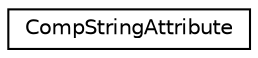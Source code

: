 digraph "Graphical Class Hierarchy"
{
  edge [fontname="Helvetica",fontsize="10",labelfontname="Helvetica",labelfontsize="10"];
  node [fontname="Helvetica",fontsize="10",shape=record];
  rankdir="LR";
  Node1 [label="CompStringAttribute",height=0.2,width=0.4,color="black", fillcolor="white", style="filled",URL="$struct_comp_string_attribute.html"];
}
